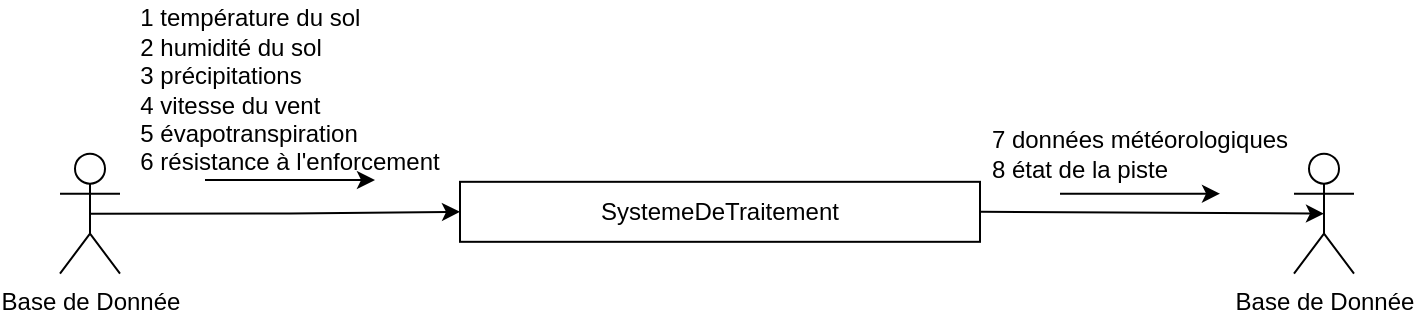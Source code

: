 <mxfile version="26.0.10">
  <diagram name="Page-1" id="wx6Wx51T-HRnJOHuFUpR">
    <mxGraphModel dx="1470" dy="661" grid="1" gridSize="10" guides="1" tooltips="1" connect="1" arrows="1" fold="1" page="1" pageScale="1" pageWidth="827" pageHeight="1169" math="0" shadow="0">
      <root>
        <mxCell id="0" />
        <mxCell id="1" parent="0" />
        <mxCell id="EBjdS0SXRLQLnNG340Il-5" value="&lt;div style=&quot;text-align: left;&quot;&gt;7 données météorologiques&lt;br&gt;8 état de la piste&lt;/div&gt;" style="text;html=1;align=center;verticalAlign=middle;whiteSpace=wrap;rounded=0;rotation=0;" parent="1" vertex="1">
          <mxGeometry x="640" y="466.82" width="160" height="40" as="geometry" />
        </mxCell>
        <mxCell id="EBjdS0SXRLQLnNG340Il-7" value="" style="endArrow=classic;html=1;rounded=0;exitX=0.25;exitY=1;exitDx=0;exitDy=0;entryX=0.75;entryY=1;entryDx=0;entryDy=0;" parent="1" source="EBjdS0SXRLQLnNG340Il-5" target="EBjdS0SXRLQLnNG340Il-5" edge="1">
          <mxGeometry width="50" height="50" relative="1" as="geometry">
            <mxPoint x="620" y="706.82" as="sourcePoint" />
            <mxPoint x="670" y="656.82" as="targetPoint" />
          </mxGeometry>
        </mxCell>
        <mxCell id="EBjdS0SXRLQLnNG340Il-8" value="SystemeDeTraitement" style="rounded=0;whiteSpace=wrap;html=1;" parent="1" vertex="1">
          <mxGeometry x="380" y="500.91" width="260" height="30" as="geometry" />
        </mxCell>
        <mxCell id="EBjdS0SXRLQLnNG340Il-9" style="edgeStyle=orthogonalEdgeStyle;rounded=0;orthogonalLoop=1;jettySize=auto;html=1;exitX=0.5;exitY=0.5;exitDx=0;exitDy=0;exitPerimeter=0;entryX=0;entryY=0.5;entryDx=0;entryDy=0;" parent="1" source="EBjdS0SXRLQLnNG340Il-10" target="EBjdS0SXRLQLnNG340Il-8" edge="1">
          <mxGeometry relative="1" as="geometry" />
        </mxCell>
        <mxCell id="EBjdS0SXRLQLnNG340Il-10" value="Base de Donnée" style="shape=umlActor;verticalLabelPosition=bottom;verticalAlign=top;html=1;outlineConnect=0;" parent="1" vertex="1">
          <mxGeometry x="180" y="486.82" width="30" height="60" as="geometry" />
        </mxCell>
        <mxCell id="EBjdS0SXRLQLnNG340Il-12" value="&lt;div style=&quot;text-align: left;&quot;&gt;&lt;span style=&quot;background-color: transparent; color: light-dark(rgb(0, 0, 0), rgb(255, 255, 255));&quot;&gt;1 température du sol&lt;br&gt;2 humidité du sol&lt;/span&gt;&lt;/div&gt;&lt;div style=&quot;text-align: left;&quot;&gt;&lt;span style=&quot;background-color: transparent; color: light-dark(rgb(0, 0, 0), rgb(255, 255, 255));&quot;&gt;3 précipitations&lt;/span&gt;&lt;/div&gt;&lt;div style=&quot;text-align: left;&quot;&gt;&lt;span style=&quot;background-color: transparent; color: light-dark(rgb(0, 0, 0), rgb(255, 255, 255));&quot;&gt;4 vitesse du vent&amp;nbsp;&lt;/span&gt;&lt;/div&gt;&lt;div style=&quot;text-align: left;&quot;&gt;&lt;span style=&quot;background-color: transparent; color: light-dark(rgb(0, 0, 0), rgb(255, 255, 255));&quot;&gt;5 évapotranspiration&lt;br&gt;6 résistance à l&#39;enforcement&lt;/span&gt;&lt;/div&gt;" style="text;html=1;align=center;verticalAlign=middle;whiteSpace=wrap;rounded=0;rotation=0;" parent="1" vertex="1">
          <mxGeometry x="210" y="410" width="170" height="90" as="geometry" />
        </mxCell>
        <mxCell id="EBjdS0SXRLQLnNG340Il-13" value="" style="endArrow=classic;html=1;rounded=0;exitX=0.25;exitY=1;exitDx=0;exitDy=0;entryX=0.75;entryY=1;entryDx=0;entryDy=0;" parent="1" source="EBjdS0SXRLQLnNG340Il-12" target="EBjdS0SXRLQLnNG340Il-12" edge="1">
          <mxGeometry width="50" height="50" relative="1" as="geometry">
            <mxPoint x="310" y="710" as="sourcePoint" />
            <mxPoint x="360" y="660" as="targetPoint" />
          </mxGeometry>
        </mxCell>
        <mxCell id="EBjdS0SXRLQLnNG340Il-18" value="Base de Donnée" style="shape=umlActor;verticalLabelPosition=bottom;verticalAlign=top;html=1;outlineConnect=0;" parent="1" vertex="1">
          <mxGeometry x="797" y="486.82" width="30" height="60" as="geometry" />
        </mxCell>
        <mxCell id="EBjdS0SXRLQLnNG340Il-20" value="" style="endArrow=classic;html=1;rounded=0;entryX=0.5;entryY=0.5;entryDx=0;entryDy=0;entryPerimeter=0;exitX=1;exitY=0.5;exitDx=0;exitDy=0;" parent="1" source="EBjdS0SXRLQLnNG340Il-8" target="EBjdS0SXRLQLnNG340Il-18" edge="1">
          <mxGeometry width="50" height="50" relative="1" as="geometry">
            <mxPoint x="530" y="659.5" as="sourcePoint" />
            <mxPoint x="602" y="659.5" as="targetPoint" />
          </mxGeometry>
        </mxCell>
      </root>
    </mxGraphModel>
  </diagram>
</mxfile>
